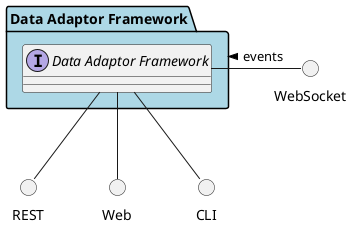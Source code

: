 @startuml



package "Data Adaptor Framework" #lightblue {

    interface "Data Adaptor Framework" as i {
    
    
    }
}

circle REST
circle Web
circle CLI
circle WebSocket

i -down- Web
i -down- CLI
i -down- REST
WebSocket -left- i: events >

package "Data Adaptor Framework" #lightblue {


}



@enduml
